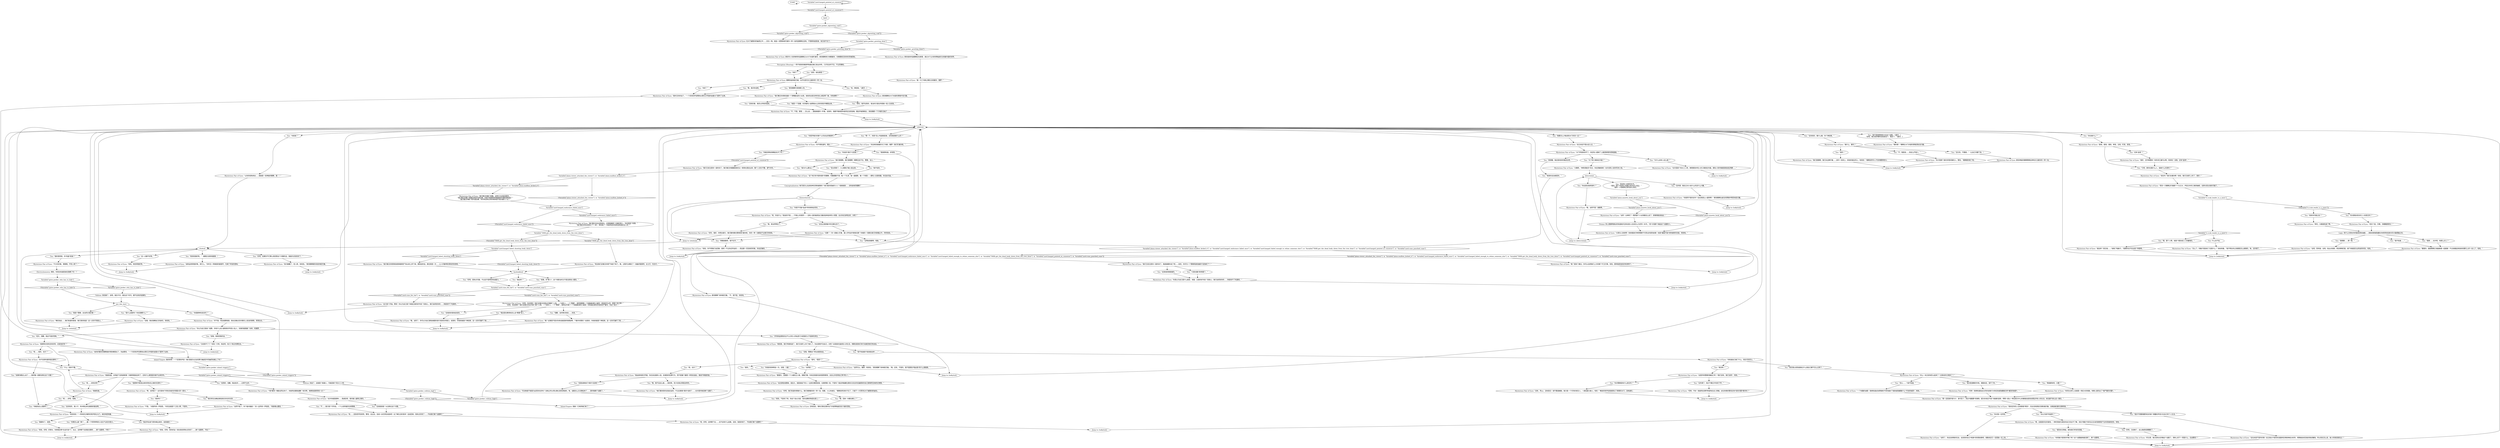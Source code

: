 # GATES / MYSTERIOUS EYES
# Interactable object (the gap in the gates) leads to a dialogue with the spooky pair of eyes.
# ==================================================
digraph G {
	  0 [label="START"];
	  1 [label="input"];
	  2 [label="Mysterious Pair of Eyes: “我们瞧见你用枪指着一个满嘴脏话的小女孩。他妈的这是怎样的丧心病狂啊？操，你有病啊？”"];
	  3 [label="Mysterious Pair of Eyes: “说的好像你的眼睛就好得到哪里去了，充血警官。”一个闷闷的声音蓦地从厚实又牢固的金属大门里传了出来。"];
	  4 [label="You: “呃……双性恋吧？”"];
	  5 [label="You: “你能别这么混蛋吗？”"];
	  6 [label="Mysterious Pair of Eyes: “唔，好吧，这样聊下去……也不会有什么结果。没劲，我真的烦了，不如我们换个话题吧？”"];
	  7 [label="Jump to: [talkyhub]"];
	  8 [label="Jump to: [whohub]"];
	  9 [label="You: “我真的没法相信你。”"];
	  10 [label="Mysterious Pair of Eyes: “哦？我有个建议，你可以去把我们上方的那个守卫打晕。哈哈，那样就真他妈的有意思了。”"];
	  11 [label="Variable[\"yard.hanged_pointed_at_cunoesse\"]"];
	  12 [label="Variable[\"yard.hanged_pointed_at_cunoesse\"]", shape=diamond];
	  13 [label="!(Variable[\"yard.hanged_pointed_at_cunoesse\"])", shape=diamond];
	  14 [label="Mysterious Pair of Eyes: “当然可以，猪猡，哈哈哈。”那双眼睛飞快地眨巴着。“哦，还有，不是的，我不是那些*吸血鬼*的什么鬼暗探。”"];
	  15 [label="You: “你他妈有种再说一次。没错，力量！”"];
	  16 [label="You: “去你妈的，看什么看，你个神经病。”"];
	  17 [label="Mysterious Pair of Eyes: “你不觉得吗那样很无聊吗？”"];
	  18 [label="Mysterious Pair of Eyes: “哈哈。好吧，祝你好运！现在我觉得有点厌烦了……换个话题吧，不如？”"];
	  19 [label="Jump to: [talkyhub]"];
	  20 [label="You: “行吧，那你在看什么人，或者什么东西吗？”"];
	  21 [label="Jump to: [talkyhub]"];
	  22 [label="You: “我并不想跟墙壁背后的某个愚蠢的声音讨论自己的个人生活。”"];
	  23 [label="Mysterious Pair of Eyes: “呃，你说什么？我说的不是……*字面上的意思*——没有人真的能把自己塞进各种各样的小洞里。这点你应该明白的，对吧？”"];
	  24 [label="Variable[\"yard.hanged_endurance_failed_once\"]"];
	  25 [label="Variable[\"yard.hanged_endurance_failed_once\"]", shape=diamond];
	  26 [label="!(Variable[\"yard.hanged_endurance_failed_once\"])", shape=diamond];
	  27 [label="You: “哇哦，我收回我的话。”"];
	  28 [label="Jump to: [talkyhub]"];
	  29 [label="Electrochemistry: 哦吼，你现在知道是谁在隐瞒了吗！？"];
	  30 [label="Perception (Hearing): 一阵不规则的微弱呼吸通过缺口发出共鸣，几乎完全听不见，不过的确有。"];
	  31 [label="talkyhub"];
	  32 [label="You: “我不是很想继续讨论这个话题。”[离开。]\n“好吧，我已经厌倦你这些屁话了。我走了。”[离开。]"];
	  33 [label="You: “我要怎么才能进到大门的另一边？”"];
	  34 [label="Mysterious Pair of Eyes: “并不是。而且就算我是，我也没做过任何事实上违法的事情。清清白白。”"];
	  35 [label="You: “呃……好吧，我猜。”"];
	  36 [label="You: “为了把工贼挡在外面？”"];
	  37 [label="Mysterious Pair of Eyes: “大家伙儿快来啊！快来看衰仔神奇警察不可思议的冒险故事！他是*最最歹毒*的阴谋家的克星。哈哈哈。”"];
	  38 [label="Mysterious Pair of Eyes: “没错，我在隐瞒自己的身份。哈哈哈。”"];
	  39 [label="You: “你对那些老实的工人有意见吗？”"];
	  40 [label="Mysterious Pair of Eyes: “咱们看来真的还挺走运的。不过这事我*真的*说烦了……也许是时候该换个话题了。”"];
	  41 [label="Mysterious Pair of Eyes: “哎呀！我想知道如此壮烈的自毁行为背后到底隐藏着怎样*痛苦的秘密*。”"];
	  42 [label="You: “证明给我看啊，怪胎。”"];
	  43 [label="Variable[\"gates.peeker_inland_triggers\"]"];
	  44 [label="Variable[\"gates.peeker_inland_triggers\"]", shape=diamond];
	  45 [label="!(Variable[\"gates.peeker_inland_triggers\"])", shape=diamond];
	  46 [label="Mysterious Pair of Eyes: “现在吗？我们在看你啊！哈哈。我们已经盯上你了，真的！”"];
	  47 [label="Mysterious Pair of Eyes: “好吧，你还想听？我们还看见你想出手揍那个小孩。一个成年人，一个*警察*，居然想要揍一个拖着鼻涕的小破孩！真他妈可以的，那是个孩子啊！”\n“好吧，你还想听？我们还看见你出手揍了那个小孩。一个成年人，一个*警察*，居然出手揍了一个拖着鼻涕的小破孩！你知道这事有多他妈的严重吗，你这个疯子！”"];
	  48 [label="Mysterious Pair of Eyes: “做什么，看吗？”"];
	  49 [label="Mysterious Pair of Eyes: “以你的视角来说……我就是一双神秘的眼睛，轰！！”"];
	  50 [label="You: “是该有人给我写本书。”\n“是的！那个书店的小姑娘之前也这么说过。”\n“是的！小安妮特之前也这么说过。”"];
	  51 [label="Mysterious Pair of Eyes: “直视，窥视，凝视，审视，注视，盯视，呆视。”"];
	  52 [label="Mysterious Pair of Eyes: “好吧，我们知道你想做什么。我们观察着你的一举一动。保重，小心你身后。”眼睛突然消失不见了，只留下一片漂浮在大门缝隙间的虚无。"];
	  53 [label="You: “这也比我想象中的无聊太多了。”"];
	  54 [label="Jump to: [talkyhub]"];
	  55 [label="You: “抱歉，当时情况有些……失控。”"];
	  56 [label="Mysterious Pair of Eyes: “我肯定你的人生故事很*特别*，完全没有那些充满刻板印象、旧瓶装新酒的无聊桥段。”"];
	  57 [label="You: “我仍然无法确定那是真实存在的东西……”"];
	  58 [label="Jump to: [talkyhub]"];
	  59 [label="Mysterious Pair of Eyes: “欢迎来到操蛋的马丁内斯，猪猡！我们盯着你呢。”"];
	  60 [label="You: “你是那种性变态吗？”"];
	  61 [label="Mysterious Pair of Eyes: “哈哈哈哈！”一阵响亮又嘲弄的笑声穿过大门，疯狂地回响着。"];
	  62 [label="You: “随便你了。混球。”"];
	  63 [label="You: “你说的*我们*又是谁？”"];
	  64 [label="You: “哦，我不会这么做……我觉得。至少在我记得是这样的。”"];
	  65 [label="You: “只是在履行职责罢了。”"];
	  66 [label="Variable[\"yard.hanged_failed_shooting_body_down\"]"];
	  67 [label="Variable[\"yard.hanged_failed_shooting_body_down\"]", shape=diamond];
	  68 [label="!(Variable[\"yard.hanged_failed_shooting_body_down\"])", shape=diamond];
	  69 [label="You: “这他妈的是他自找的。”"];
	  70 [label="You: “我这是在教育他怎么去*尊重*他人。”"];
	  71 [label="Mysterious Pair of Eyes: “啊，当然是了！这可是地下同性恋组织非常重大的一部分。”"];
	  72 [label="Mysterious Pair of Eyes: “这个地方有*很多很多*的眼睛，你数都数不清。每一个孔洞、每一道缝隙、每一个角落——都有人在窥视着。你无处可逃。”"];
	  73 [label="You: “评判和监督我完全不认识的人的私密行为是我的义不容辞的责任。”"];
	  74 [label="You: “呃……纯的，也许？”"];
	  75 [label="You: “去你妈的，臭小子，有本事出来当着我的面说啊。”"];
	  76 [label="You: “你猜怎么着？算了……跟一个骂骂咧咧的小丑生气没任何意义。”"];
	  77 [label="Jump to: [detectohub]"];
	  78 [label="Jump to: [talkyhub]"];
	  79 [label="Mysterious Pair of Eyes: “去吧，思考者，去吧。找出点线索，然后两两匹配，接下来就是见证奇迹的时刻，哈哈。”"];
	  80 [label="You: “当然是！”"];
	  81 [label="You: “呃，也许？”"];
	  82 [label="Mysterious Pair of Eyes: “我们看见你踹了邮箱。这种行为还挺混蛋的。”\n“我们看见你踹了邮箱还有投币望远镜。你是不是那种有情绪管控问题的神经病？”\n“我们看见你踹了投币望远镜。你对待没有生命的物体是不是太暴力了点？”"];
	  83 [label="You: “哇哦，好*瘆人*。这个场景当时又不是没其他人看到。”"];
	  84 [label="Inland Empire: 我的妈呀！一个空洞的声音！咱们是因为过去的罪行被虚空中的幽灵给缠上了吗？"];
	  85 [label="Mysterious Pair of Eyes: “哈哈，你不把我们当回事，是吧？不过你迟早会的——而且那一天到来的时候，你会后悔的。”"];
	  86 [label="Mysterious Pair of Eyes: “哦？这事是不是对你来说就是家常便饭啊，下重手的警官？说真的，你他妈就是个神经病，这一点你可骗不了我……”"];
	  87 [label="Jump to: [talkyhub]"];
	  88 [label="Mysterious Pair of Eyes: “当然不是了，你个榆木脑袋！”另一边传来一声抱怨。“简直难以置信。”"];
	  89 [label="Mysterious Pair of Eyes: “讽刺运用得很好嘛，哥们儿。”你听见一阵微弱的鼓掌声，充满了夸张的意味。"];
	  90 [label="You: “无所谓，我反正对小说什么的没什么兴趣。”"];
	  91 [label="Mysterious Pair of Eyes: “哦，当然不是！谁敢啊。”"];
	  92 [label="Jump to: [talkyhub]"];
	  93 [label="You: “不，我是说……别这么吓唬人。”"];
	  94 [label="Mysterious Pair of Eyes: 那双神秘的眼睛聚精会神地关注着你的一举一动。"];
	  95 [label="Variable[\"gates.peeker_algreeting_void\"]"];
	  96 [label="Variable[\"gates.peeker_algreeting_void\"]", shape=diamond];
	  97 [label="!(Variable[\"gates.peeker_algreeting_void\"])", shape=diamond];
	  98 [label="Mysterious Pair of Eyes: “这是所有警察的集结口号！*我们没有，我们没用*，哈哈。”"];
	  99 [label="You: “是那种不断冒出来的同性恋之类的东西吗？”"];
	  100 [label="You: “真的吗？！”"];
	  101 [label="Mysterious Pair of Eyes: “不是。”对面传来一声抱怨。“你完全就是个工具人啊，不是吗。”"];
	  102 [label="Variable[\"tc.scab_leader_is_a_merc\"]"];
	  103 [label="Variable[\"tc.scab_leader_is_a_merc\"]", shape=diamond];
	  104 [label="!(Variable[\"tc.scab_leader_is_a_merc\"])", shape=diamond];
	  105 [label="Mysterious Pair of Eyes: “随你便！”眼睛在大门内部的黑暗深处忽闪着。"];
	  106 [label="You: “没错。警察这个职业就是如此。”"];
	  107 [label="Mysterious Pair of Eyes: “当然！太神奇了！既然那个小女孩都这么说了，那事情就该如此！”"];
	  108 [label="Variable[\"plaza.annette_book_about_you\"]"];
	  109 [label="Variable[\"plaza.annette_book_about_you\"]", shape=diamond];
	  110 [label="!(Variable[\"plaza.annette_book_about_you\"])", shape=diamond];
	  111 [label="whohub"];
	  112 [label="You: “但是如果他们*真的*活该呢？”"];
	  113 [label="Mysterious Pair of Eyes: “你的生活听上去就是一场巨大的闹剧。有哪儿真的出了*很严重的问题*。”"];
	  114 [label="Mysterious Pair of Eyes: “你的脑子是真的坏脱了吧？这个话题越来越无聊了，换个话题吧。”"];
	  115 [label="Mysterious Pair of Eyes: “好的，很好，你明白就行。我们随时都在警惕地盯着你呢，你的一举一动都逃不出我们的视线。”"];
	  116 [label="Mysterious Pair of Eyes: “我们看见你想用枪射断绳索把尸体从树上弄下来。要我说的话，那还真是一次……让人印象特别深刻的失败呢。”"];
	  117 [label="Volition: 别逗了，这就是个普通人，可能是某个码头工人吧。"];
	  118 [label="You: “我很想知道。非常想。”"];
	  119 [label="You: “哈，神经病。”[离开。]"];
	  120 [label="Mysterious Pair of Eyes: “我们是眼睛。我们是眼睛！眼睛无处不在，警察。当心。”"];
	  121 [label="You: “如果你都这么说了……我好像一直都没想过这个问题？”"];
	  122 [label="Mysterious Pair of Eyes: “也许是某个码头工人吧，想把那些吵死人的工贼挡在外面。那些人有时候就容易自乱阵脚……”"];
	  123 [label="Mysterious Pair of Eyes: “站在那些或愚昧，或自大，或居高临下的人一边其实要更容易、也更舒服一些，不是吗？就这样躲藏在柔软又安全的优越感和你自己那索然无味的幻想里。”"];
	  124 [label="You: “你以为我不知道吗？”"];
	  125 [label="Mysterious Pair of Eyes: “嗯，这就是存在的喜悦，一种时常因为某些你自己完全不了解、但在*想象*中却无比生动的事情而产生的苦恼和担忧。哈哈。”"];
	  126 [label="Jump to: [talkyhub]"];
	  127 [label="Mysterious Pair of Eyes: “而且我们还看见你把尸体放下来了。哦，过程可太精彩了！准备好鼓掌吧，女士们，先生们。”"];
	  128 [label="Mysterious Pair of Eyes: “哦，当然了，你可以为自己那些操蛋的恶行找到任何借口。说真的，你他妈就是个神经病，这一点你可骗不了我……”"];
	  129 [label="You: “你是乔暗示的那个公司派出的暗探吗？”"];
	  130 [label="Mysterious Pair of Eyes: “是那种对双性恋的好奇，还是纯好奇？”"];
	  131 [label="Mysterious Pair of Eyes: “相信我，我们早就知道了，我们已经盯上你了很久了。你总是管不住自己，对吧？总是喜欢溜进别人的生活，想要支配他们的行动甚至他们的谈话。”"];
	  132 [label="Mysterious Pair of Eyes: “大概吧，*神奇调查员*先生，你还真敏锐呢！也许该有人给你写本小说。”"];
	  133 [label="Mysterious Pair of Eyes: “老实个屁。天哪，你瞧瞧那家伙！”"];
	  134 [label="You: “没关系，不要紧。”（让自己冷静下来。）"];
	  135 [label="Mysterious Pair of Eyes: “司法制度不就是为此而存在的吗？法制之所以得以确立是有原因的。唉，话题怎么又无聊起来了……是时候换个话题了。”"];
	  136 [label="You: “想看就看吧，我不在乎。”"];
	  137 [label="backtalkhub"];
	  138 [label="Mysterious Pair of Eyes: “那一定是某件很*大*、很*深入*、而且*很重要*的事情，因为你肯定不是个普通的混球，明明一直以一种自我为中心的傲慢态度到处搅乱所有人的生活，却还避不承认这一事实。”"];
	  139 [label="Mysterious Pair of Eyes: “怎么了，你脑子是宕机了还是什么？”他咕哝着。“我不明白你之前都是怎么做事的。唉，无所谓了。”"];
	  140 [label="You: “你好？”"];
	  141 [label="You: “你在做什么？”"];
	  142 [label="Mysterious Pair of Eyes: “我就知道。太阳底下没有新鲜事！你都奇葩成这样了，还有什么事情是你做不出来的吗。”"];
	  143 [label="You: “没准我真是？从没想过这个问题。”"];
	  144 [label="You: “我的意思是，你*到底*是谁？”"];
	  145 [label="Mysterious Pair of Eyes: “大门早他妈的坏了。肯定有人砸掉了上面控制塔的控制面板。”"];
	  146 [label="Mysterious Pair of Eyes: “很好，活字典警探！你的词汇量可以啊，哈哈哈！没错，还有*监视*。”"];
	  147 [label="You: “我没有！”"];
	  148 [label="Mysterious Pair of Eyes: “我们已经注意你一段时间了。我直接跟你说了吧……妈的，你作为一个警察简直他娘的*没劲疯了*！”"];
	  149 [label="You: “好吧，是有点可疑，不过还不是特别有说服力。”"];
	  150 [label="theeyeshaveit"];
	  151 [label="Mysterious Pair of Eyes: “你真以为自己是什么善良、体面、正直的好市民？别担心，我们会抓到你的……狗是改不了吃屎的。”"];
	  152 [label="Mysterious Pair of Eyes: “这只是个开始，警官！你以为自己是个体面正直的好市民？别担心，我们会抓到你的……狗是改不了吃屎的。”"];
	  153 [label="You: “没有的事，我否认所有的指控。”"];
	  154 [label="Mysterious Pair of Eyes: “你不想知道吗，猪头！”"];
	  155 [label="Variable[\"gates.peeker_who_has_to_hide\"]"];
	  156 [label="Variable[\"gates.peeker_who_has_to_hide\"]", shape=diamond];
	  157 [label="!(Variable[\"gates.peeker_who_has_to_hide\"])", shape=diamond];
	  158 [label="Mysterious Pair of Eyes: “当然了，你这朵娇艳的花朵。去发现你自己*刺激*的背景故事吧，我敢肯定它一定是独一无二的。”"];
	  159 [label="You: “该死！谁在那里？”"];
	  160 [label="You: “为什么会有人这么做？”"];
	  161 [label="Variable[\"gates.peeker_greeting_done\"]"];
	  162 [label="Variable[\"gates.peeker_greeting_done\"]", shape=diamond];
	  163 [label="!(Variable[\"gates.peeker_greeting_done\"])", shape=diamond];
	  164 [label="You: “我不怕你。”"];
	  165 [label="You: “是的。”"];
	  166 [label="You: “直到末日降临，赦免我们所有的悲痛。”"];
	  167 [label="Mysterious Pair of Eyes: “已经受不了了？哈哈！行吧，快走吧，找几个真正的罪犯去。”"];
	  168 [label="You: “你能别再给我瞎起名字了吗？”"];
	  169 [label="You: “你对我一无所知。”"];
	  170 [label="Mysterious Pair of Eyes: “反正肯定不是从这儿过。”"];
	  171 [label="You: “老天，抱歉。我这不是好奇嘛。”"];
	  172 [label="detectohub"];
	  173 [label="You: “是什么秘密吗？你在隐瞒什么？”"];
	  174 [label="Jump to: [whohub]"];
	  175 [label="Mysterious Pair of Eyes: “我们是眼睛，我们永远睁开着……其中一双闭上，其他的就会顶上，哈哈哈！”眼睛突然令人不安地瞪得老大。"];
	  176 [label="Mysterious Pair of Eyes: “你才是那个喜欢多管闲事的人，警官。”眼睛朝你眨了眨。"];
	  177 [label="You: “两者都有吧，大概？”"];
	  178 [label="Jump to: [talkyhub]"];
	  179 [label="Variable[\"TASK.get_the_dead_body_down_from_the_tree_done\"]"];
	  180 [label="Variable[\"TASK.get_the_dead_body_down_from_the_tree_done\"]", shape=diamond];
	  181 [label="!(Variable[\"TASK.get_the_dead_body_down_from_the_tree_done\"])", shape=diamond];
	  182 [label="Inland Empire: 我操！它来抓咱们来了！"];
	  183 [label="You: 什么也不说。"];
	  184 [label="Mysterious Pair of Eyes: “而另一只眼睛正盯着那个个头又大、声音又吵的工贼领袖呢。这家伙真太他妈可疑了。”"];
	  185 [label="Mysterious Pair of Eyes: “你以为自己是谁？就算，你有什么权力鄙视和评判别人私人、另类的偷窥癖？杂碎，死猪猡。”"];
	  186 [label="Jump to: [talkyhub]"];
	  187 [label="You: “我不知道是不是真是这样……”"];
	  188 [label="You: “好吧，如果你不打算认真回答这个问题的话，我就问点别的好了。”"];
	  189 [label="Mysterious Pair of Eyes: “你知道自己做了什么，现在可别否认。”"];
	  190 [label="Mysterious Pair of Eyes: “看看你，活脱脱一个小威权主义者。我敢打赌，你肯定很喜欢歧视弱势群体，这会让你觉得自己特*男人*。”"];
	  191 [label="You: “绝对是酒精的作用。我敢肯定，错不了的。”"];
	  192 [label="Mysterious Pair of Eyes: “一个有趣的谜题！我想知道这张黑暗和不祥的面纱下面到底隐藏着什么*可怕的秘密*，哈哈。”"];
	  193 [label="You: “哈哈，气到你了吧，你这个自以为是、成天说教的狗屁玩意儿！”"];
	  194 [label="You: “她是一个恶魔，祈求着有人能帮她从尘世的烦扰中解脱出来。”"];
	  195 [label="You: “拜托，我开玩笑的，我当时只是在传授她一些人生经验。”"];
	  196 [label="You: “哦，那个人啊。他是个假扮成工人的雇佣兵。”"];
	  197 [label="You: “喂，我问你话呢。”"];
	  198 [label="Mysterious Pair of Eyes: “我们看见你在后院呕吐，还想够着那个吊着的男人。你还真是个软蛋。”\n“我们看见你在后院吐了*一地*，笑死我了！你居然还好意思自称是执法人员？”"];
	  199 [label="You: “等一下，你是*怎么*知道我是谁，还有我是做什么的？”"];
	  200 [label="Mysterious Pair of Eyes: “哈……活到老学到老吧，警官。走出去，变成一朵花然后绽放吧！去了解生活的真谛！话说回来，我有点厌烦了……不如我们换个话题吧？”"];
	  201 [label="Mysterious Pair of Eyes: “哈哈，我觉得很好笑。”"];
	  202 [label="Jump to: [talkyhub]"];
	  203 [label="Mysterious Pair of Eyes: “看看你，超级警察正准备推理一起疑案！不过他看起来他妈的要花上好一会儿了，哈哈。”"];
	  204 [label="Jump to: [talkyhub]"];
	  205 [label="Mysterious Pair of Eyes: “轰！马丁内斯之眼在注视着你，猪猡！”"];
	  206 [label="Drama: 您心里跟明镜似的知道她并没有说别人应该怎么为您写一本书，*您*才是那个挑起这个话题的人。"];
	  207 [label="Mysterious Pair of Eyes: “这也未尝不是件好事！反正我又不是你的混蛋柯尼希斯神经分析师，得靠善良老百姓的焦虑赚钱。所以现在怎么说，耸人听闻侦探先生？”"];
	  208 [label="Mysterious Pair of Eyes: “无聊？！你一直被人盯着、被人评判这件事很无聊？你做的一切都在我们的掌握之中，时时刻刻。”"];
	  209 [label="Jump to: [talkyhub]"];
	  210 [label="Jump to: [talkyhub]"];
	  211 [label="Mysterious Pair of Eyes: 那双眼睛飞快地眨巴着。“不，我不是，哈哈哈。”"];
	  212 [label="Volition: 别犯傻了，说吧。就在今天，就在这个时代，都不会有好结果的。"];
	  213 [label="You: “你好？”"];
	  214 [label="Mysterious Pair of Eyes: 那双眼睛在大门内部的黑暗中忽闪着。"];
	  215 [label="Mysterious Pair of Eyes: “我听见你的话了。”一个闷闷的声音蓦地从厚实又牢固的金属大门里传了出来。"];
	  216 [label="You: “什么？我听不懂。”"];
	  217 [label="Mysterious Pair of Eyes: “*我*都用一堆脏话骂过你了，你居然还跟我道歉？老天啊，咱俩到底更奇怪一点？”"];
	  218 [label="You: “是的！”"];
	  219 [label="Mysterious Pair of Eyes: “确实如此……我们知道你是谁，我们真的知道！这一点你不用担心。”"];
	  220 [label="Mysterious Pair of Eyes: 那双诡异的蓝眼睛还在那里，透过大门之间的黑暗虚空注视着外面的世界。"];
	  221 [label="You: “无所谓了，我才不要正中你的下怀。”"];
	  222 [label="You: “好吧，已经够了，这让我感觉更糟糕了。”"];
	  223 [label="You: “你是不可能*钻进*所有犄角旮旯的。”"];
	  224 [label="Mysterious Pair of Eyes: 没有回应，惟有沉默还潜伏在门内部黑暗虚空巨穴般的深处。"];
	  225 [label="Conceptualization: 他们是怎么钻进各种空洞和缝隙的？他们莫非是袖珍小人？或者就是……没有身体的眼睛？"];
	  226 [label="Jump to: [talkyhub]"];
	  227 [label="You: “你是谁？”"];
	  228 [label="You: “那双眼睛可真够瘆人的。”"];
	  229 [label="You: “我迟早会进门把你揪出来的，说到做到！”"];
	  230 [label="Mysterious Pair of Eyes: “也许你就是那种……受虐狂吧，喜欢被人羞辱之类的。”"];
	  231 [label="Mysterious Pair of Eyes: “哈哈。好吧，好家伙，你把我怼得*无话可说*了。总之，这样聊下去真挺无聊的……换个话题吧，不然？”"];
	  232 [label="You: “你这是在取笑我吗？”"];
	  233 [label="You: “我是个警察，这当然关我的事！”"];
	  234 [label="You: “我不知道……”"];
	  235 [label="You: “我需要……想一想。”"];
	  236 [label="Mysterious Pair of Eyes: “我由衷地表示怀疑。你应该去服务人民，处理真的犯罪行为，而不是像个暴君一样到处溜达，看谁不爽就抓谁。”"];
	  237 [label="You: “其实我以前到底做过什么我自己都不怎么记得了。”"];
	  238 [label="You: “你对警察是有什么意见吗？”"];
	  239 [label="Mysterious Pair of Eyes: “不，不是。那是……怎么说……超级操蛋的一件事。说真的，我都不敢相信你居然还没丢饭碗。跟这件破事相比，其他事都一下子相形见绌了……”"];
	  240 [label="put_this_here"];
	  241 [label="Mysterious Pair of Eyes: 那双令人毛骨悚然的蓝眼睛正从大门内部盯着你。那双眼睛用力地瞪着你，仿佛要窥见到你的灵魂深处。"];
	  242 [label="Mysterious Pair of Eyes: “我就知道。”"];
	  243 [label="You: “说得好。抱歉。我这些天……过得不太好。”"];
	  244 [label="You: “哈哈哈很好笑。”（缓慢又讽刺地鼓掌。）"];
	  245 [label="Mysterious Pair of Eyes: “不关你的事。哦哦哦，吓死人家了！”"];
	  246 [label="You: “他有何可疑之处？”"];
	  247 [label="Mysterious Pair of Eyes: “是吗，*真的*？”"];
	  248 [label="You: “真倒霉。我还是找别的路进去吧。”"];
	  249 [label="Mysterious Pair of Eyes: “哎呀，不妙！我居然还满怀希望地在这儿等着。这位热情的警官还有*别的问题*想问吗？”"];
	  250 [label="Mysterious Pair of Eyes: “好主意，我已经有点厌倦这个话题了。清单上的下一项是什么，压迫警官？”"];
	  251 [label="Variable[\"plaza.viewer_attacked_the_viewer\"]  or  Variable[\"plaza.mailbox_kicked_it\"]"];
	  252 [label="Variable[\"plaza.viewer_attacked_the_viewer\"]  or  Variable[\"plaza.mailbox_kicked_it\"]", shape=diamond];
	  253 [label="!(Variable[\"plaza.viewer_attacked_the_viewer\"]  or  Variable[\"plaza.mailbox_kicked_it\"])", shape=diamond];
	  254 [label="Variable[\"gates.peeker_volition_high\"]"];
	  255 [label="Variable[\"gates.peeker_volition_high\"]", shape=diamond];
	  256 [label="!(Variable[\"gates.peeker_volition_high\"])", shape=diamond];
	  257 [label="Variable[\"yard.cuno_fist_fail\"]  or  Variable[\"yard.cuno_punched_cuno\"]"];
	  258 [label="Variable[\"yard.cuno_fist_fail\"]  or  Variable[\"yard.cuno_punched_cuno\"]", shape=diamond];
	  259 [label="!(Variable[\"yard.cuno_fist_fail\"]  or  Variable[\"yard.cuno_punched_cuno\"])", shape=diamond];
	  260 [label="Mysterious Pair of Eyes: “就这样？真见鬼……”他吸了吸鼻子。“我猜你也不完全是个笨蛋吧。”"];
	  261 [label="You: “不……我只是个可怜虫，一个心态积极的垃圾警察。”"];
	  262 [label="Jump to: [talkyhub]"];
	  263 [label="You: “这一点都不好笑。”"];
	  264 [label="Mysterious Pair of Eyes: “你居然不喜欢读书？这还真是让人震惊啊！”那双眼睛在虚无的黑暗中明亮地忽闪着。"];
	  265 [label="Logic: 有什么东西在你的脑海深处抽搐……某条线索就隐藏在你疼得有些麻木的大脑褶皱之间。"];
	  266 [label="Mysterious Pair of Eyes: “别闪着腰了，老人家，哈哈哈。”那双眼睛朝你顽皮地眨巴着。"];
	  267 [label="Mysterious Pair of Eyes: “怎么一本正经地否认起来了？还是说你又喝多了？”"];
	  268 [label="Mysterious Pair of Eyes: “没有，阿sir，没有意见！请不要逮捕我，我只是一个可怜的老实人，一直低着头做人。哈哈！”嘲讽的笑声轻易就穿过了厚厚的大门，没有遮拦。"];
	  269 [label="Mysterious Pair of Eyes: “我们已经注意你一段时间了。我们看见你踉踉跄跄的从一家旅社里走出来，整个人衣衫不整，酒气冲天。”"];
	  270 [label="Mysterious Pair of Eyes: 眼睛快速地眨巴着，似乎在密切关注着你的一举一动。"];
	  271 [label="You: “还有‘监视’？”"];
	  272 [label="Mysterious Pair of Eyes: “拜托，光看就知道了啊。”"];
	  273 [label="You: “我想……也许吧，有那么点儿？”"];
	  274 [label="You: “我为什么要当心？”"];
	  275 [label="Mysterious Pair of Eyes: 在大门缝隙间的幽深之中……空无一物，就连一双警惕地盯着你一举一动的蓝眼睛也没有。不管那到底是谁，他已经不见了。"];
	  276 [label="Jump to: [talkyhub]"];
	  277 [label="You: “否认……？我不知道。”"];
	  278 [label="You: “喂，回来！你要去哪儿？”"];
	  279 [label="You: “别太得意了，小心眼珠子被人抠出来。”"];
	  280 [label="Variable[\"plaza.viewer_attacked_the_viewer\"]  or  Variable[\"plaza.mailbox_kicked_it\"]  or  Variable[\"yard.hanged_endurance_failed_once\"]  or  Variable[\"yard.hanged_failed_enough_to_whine_someone_else\"]  or  Variable[\"TASK.get_the_dead_body_down_from_the_tree_done\"]  or  Variable[\"yard.hanged_pointed_at_cunoesse\"]  or  Variable[\"yard.cuno_punched_cuno\"]"];
	  281 [label="Variable[\"plaza.viewer_attacked_the_viewer\"]  or  Variable[\"plaza.mailbox_kicked_it\"]  or  Variable[\"yard.hanged_endurance_failed_once\"]  or  Variable[\"yard.hanged_failed_enough_to_whine_someone_else\"]  or  Variable[\"TASK.get_the_dead_body_down_from_the_tree_done\"]  or  Variable[\"yard.hanged_pointed_at_cunoesse\"]  or  Variable[\"yard.cuno_punched_cuno\"]", shape=diamond];
	  282 [label="!(Variable[\"plaza.viewer_attacked_the_viewer\"]  or  Variable[\"plaza.mailbox_kicked_it\"]  or  Variable[\"yard.hanged_endurance_failed_once\"]  or  Variable[\"yard.hanged_failed_enough_to_whine_someone_else\"]  or  Variable[\"TASK.get_the_dead_body_down_from_the_tree_done\"]  or  Variable[\"yard.hanged_pointed_at_cunoesse\"]  or  Variable[\"yard.cuno_punched_cuno\"])", shape=diamond];
	  283 [label="You: “就这样？”"];
	  284 [label="You: “哦，我当然明白了。”"];
	  285 [label="Jump to: [talkyhub]"];
	  286 [label="You: “还真他妈够直接的。”"];
	  0 -> 0
	  1 -> 95
	  2 -> 153
	  2 -> 194
	  2 -> 195
	  3 -> 84
	  4 -> 242
	  5 -> 61
	  6 -> 262
	  7 -> 31
	  8 -> 111
	  9 -> 280
	  10 -> 276
	  11 -> 11
	  11 -> 12
	  12 -> 1
	  13 -> 269
	  14 -> 87
	  15 -> 190
	  16 -> 48
	  17 -> 216
	  17 -> 121
	  18 -> 186
	  19 -> 31
	  20 -> 46
	  21 -> 31
	  22 -> 207
	  23 -> 284
	  23 -> 53
	  24 -> 25
	  24 -> 26
	  25 -> 198
	  26 -> 179
	  27 -> 167
	  28 -> 31
	  29 -> 155
	  30 -> 213
	  30 -> 159
	  31 -> 32
	  31 -> 129
	  31 -> 33
	  31 -> 227
	  31 -> 199
	  31 -> 141
	  31 -> 16
	  32 -> 105
	  33 -> 170
	  34 -> 185
	  35 -> 5
	  36 -> 132
	  37 -> 77
	  38 -> 174
	  39 -> 133
	  40 -> 21
	  41 -> 138
	  42 -> 280
	  43 -> 44
	  43 -> 45
	  44 -> 117
	  45 -> 31
	  46 -> 184
	  47 -> 69
	  47 -> 70
	  47 -> 55
	  48 -> 218
	  48 -> 93
	  48 -> 134
	  49 -> 111
	  50 -> 108
	  51 -> 20
	  51 -> 271
	  52 -> 193
	  52 -> 278
	  53 -> 208
	  54 -> 31
	  55 -> 86
	  56 -> 169
	  56 -> 124
	  56 -> 22
	  57 -> 88
	  58 -> 31
	  59 -> 63
	  60 -> 34
	  61 -> 76
	  61 -> 229
	  61 -> 62
	  62 -> 231
	  63 -> 120
	  64 -> 40
	  65 -> 151
	  66 -> 67
	  66 -> 68
	  67 -> 116
	  68 -> 137
	  69 -> 128
	  70 -> 128
	  71 -> 57
	  71 -> 100
	  72 -> 225
	  73 -> 131
	  74 -> 17
	  75 -> 61
	  76 -> 231
	  77 -> 172
	  78 -> 31
	  79 -> 92
	  80 -> 190
	  81 -> 236
	  82 -> 24
	  83 -> 257
	  84 -> 43
	  85 -> 285
	  86 -> 28
	  87 -> 31
	  88 -> 58
	  89 -> 7
	  90 -> 264
	  91 -> 77
	  92 -> 31
	  93 -> 176
	  94 -> 204
	  95 -> 96
	  95 -> 97
	  96 -> 275
	  97 -> 161
	  98 -> 221
	  98 -> 238
	  99 -> 71
	  100 -> 101
	  101 -> 58
	  102 -> 104
	  102 -> 103
	  103 -> 196
	  103 -> 183
	  104 -> 246
	  104 -> 39
	  106 -> 247
	  107 -> 206
	  108 -> 109
	  108 -> 110
	  109 -> 107
	  110 -> 37
	  111 -> 144
	  111 -> 188
	  111 -> 244
	  111 -> 263
	  112 -> 135
	  113 -> 138
	  114 -> 178
	  115 -> 8
	  115 -> 42
	  115 -> 136
	  116 -> 137
	  117 -> 254
	  118 -> 211
	  119 -> 214
	  120 -> 274
	  120 -> 164
	  120 -> 279
	  121 -> 5
	  122 -> 19
	  123 -> 52
	  124 -> 125
	  125 -> 222
	  125 -> 166
	  126 -> 31
	  127 -> 137
	  128 -> 28
	  129 -> 154
	  130 -> 216
	  130 -> 74
	  130 -> 3
	  131 -> 106
	  131 -> 187
	  132 -> 172
	  133 -> 265
	  134 -> 94
	  135 -> 21
	  136 -> 85
	  137 -> 83
	  137 -> 283
	  137 -> 149
	  138 -> 56
	  139 -> 92
	  140 -> 215
	  141 -> 51
	  142 -> 75
	  142 -> 99
	  142 -> 4
	  142 -> 243
	  143 -> 200
	  144 -> 245
	  145 -> 160
	  145 -> 248
	  145 -> 36
	  146 -> 20
	  147 -> 98
	  148 -> 65
	  148 -> 286
	  149 -> 257
	  150 -> 8
	  150 -> 42
	  150 -> 136
	  150 -> 223
	  151 -> 226
	  152 -> 209
	  153 -> 239
	  154 -> 168
	  154 -> 118
	  155 -> 156
	  155 -> 157
	  156 -> 212
	  157 -> 240
	  158 -> 178
	  159 -> 270
	  160 -> 122
	  161 -> 162
	  161 -> 163
	  162 -> 220
	  163 -> 241
	  164 -> 72
	  165 -> 190
	  166 -> 114
	  167 -> 54
	  168 -> 13
	  169 -> 158
	  170 -> 145
	  171 -> 130
	  172 -> 232
	  172 -> 50
	  172 -> 90
	  173 -> 38
	  174 -> 111
	  175 -> 204
	  176 -> 204
	  177 -> 113
	  178 -> 31
	  179 -> 180
	  179 -> 181
	  180 -> 127
	  181 -> 66
	  182 -> 31
	  183 -> 139
	  184 -> 102
	  185 -> 27
	  185 -> 73
	  185 -> 171
	  186 -> 31
	  187 -> 189
	  188 -> 266
	  189 -> 147
	  189 -> 237
	  190 -> 123
	  191 -> 41
	  192 -> 138
	  193 -> 224
	  194 -> 239
	  195 -> 239
	  196 -> 260
	  197 -> 215
	  198 -> 179
	  199 -> 59
	  200 -> 6
	  201 -> 7
	  202 -> 31
	  203 -> 92
	  204 -> 31
	  205 -> 31
	  206 -> 37
	  207 -> 178
	  208 -> 8
	  208 -> 42
	  208 -> 136
	  209 -> 31
	  210 -> 31
	  211 -> 87
	  212 -> 240
	  213 -> 270
	  215 -> 84
	  216 -> 142
	  217 -> 230
	  218 -> 175
	  219 -> 174
	  220 -> 205
	  221 -> 249
	  222 -> 250
	  223 -> 23
	  225 -> 150
	  226 -> 31
	  227 -> 49
	  228 -> 2
	  229 -> 18
	  230 -> 261
	  230 -> 143
	  231 -> 186
	  232 -> 91
	  233 -> 219
	  234 -> 203
	  235 -> 79
	  236 -> 64
	  236 -> 112
	  237 -> 267
	  238 -> 268
	  239 -> 210
	  240 -> 233
	  240 -> 60
	  240 -> 173
	  241 -> 30
	  242 -> 216
	  242 -> 35
	  243 -> 217
	  244 -> 89
	  245 -> 29
	  246 -> 272
	  247 -> 80
	  247 -> 81
	  247 -> 165
	  247 -> 14
	  248 -> 9
	  249 -> 126
	  250 -> 178
	  251 -> 252
	  251 -> 253
	  252 -> 82
	  253 -> 24
	  254 -> 256
	  254 -> 255
	  255 -> 31
	  256 -> 182
	  257 -> 258
	  257 -> 259
	  258 -> 47
	  259 -> 152
	  260 -> 92
	  261 -> 200
	  262 -> 31
	  263 -> 201
	  264 -> 202
	  265 -> 273
	  265 -> 234
	  265 -> 235
	  266 -> 78
	  267 -> 177
	  267 -> 277
	  267 -> 191
	  268 -> 126
	  269 -> 251
	  270 -> 228
	  270 -> 140
	  270 -> 197
	  270 -> 119
	  271 -> 146
	  272 -> 265
	  273 -> 203
	  274 -> 72
	  276 -> 31
	  277 -> 192
	  278 -> 224
	  279 -> 72
	  280 -> 281
	  280 -> 282
	  281 -> 10
	  282 -> 148
	  283 -> 257
	  284 -> 115
	  285 -> 31
	  286 -> 151
}

